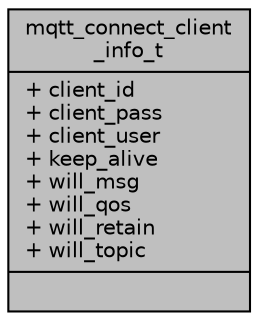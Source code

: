 digraph "mqtt_connect_client_info_t"
{
 // LATEX_PDF_SIZE
  edge [fontname="Helvetica",fontsize="10",labelfontname="Helvetica",labelfontsize="10"];
  node [fontname="Helvetica",fontsize="10",shape=record];
  Node1 [label="{mqtt_connect_client\l_info_t\n|+ client_id\l+ client_pass\l+ client_user\l+ keep_alive\l+ will_msg\l+ will_qos\l+ will_retain\l+ will_topic\l|}",height=0.2,width=0.4,color="black", fillcolor="grey75", style="filled", fontcolor="black",tooltip=" "];
}
